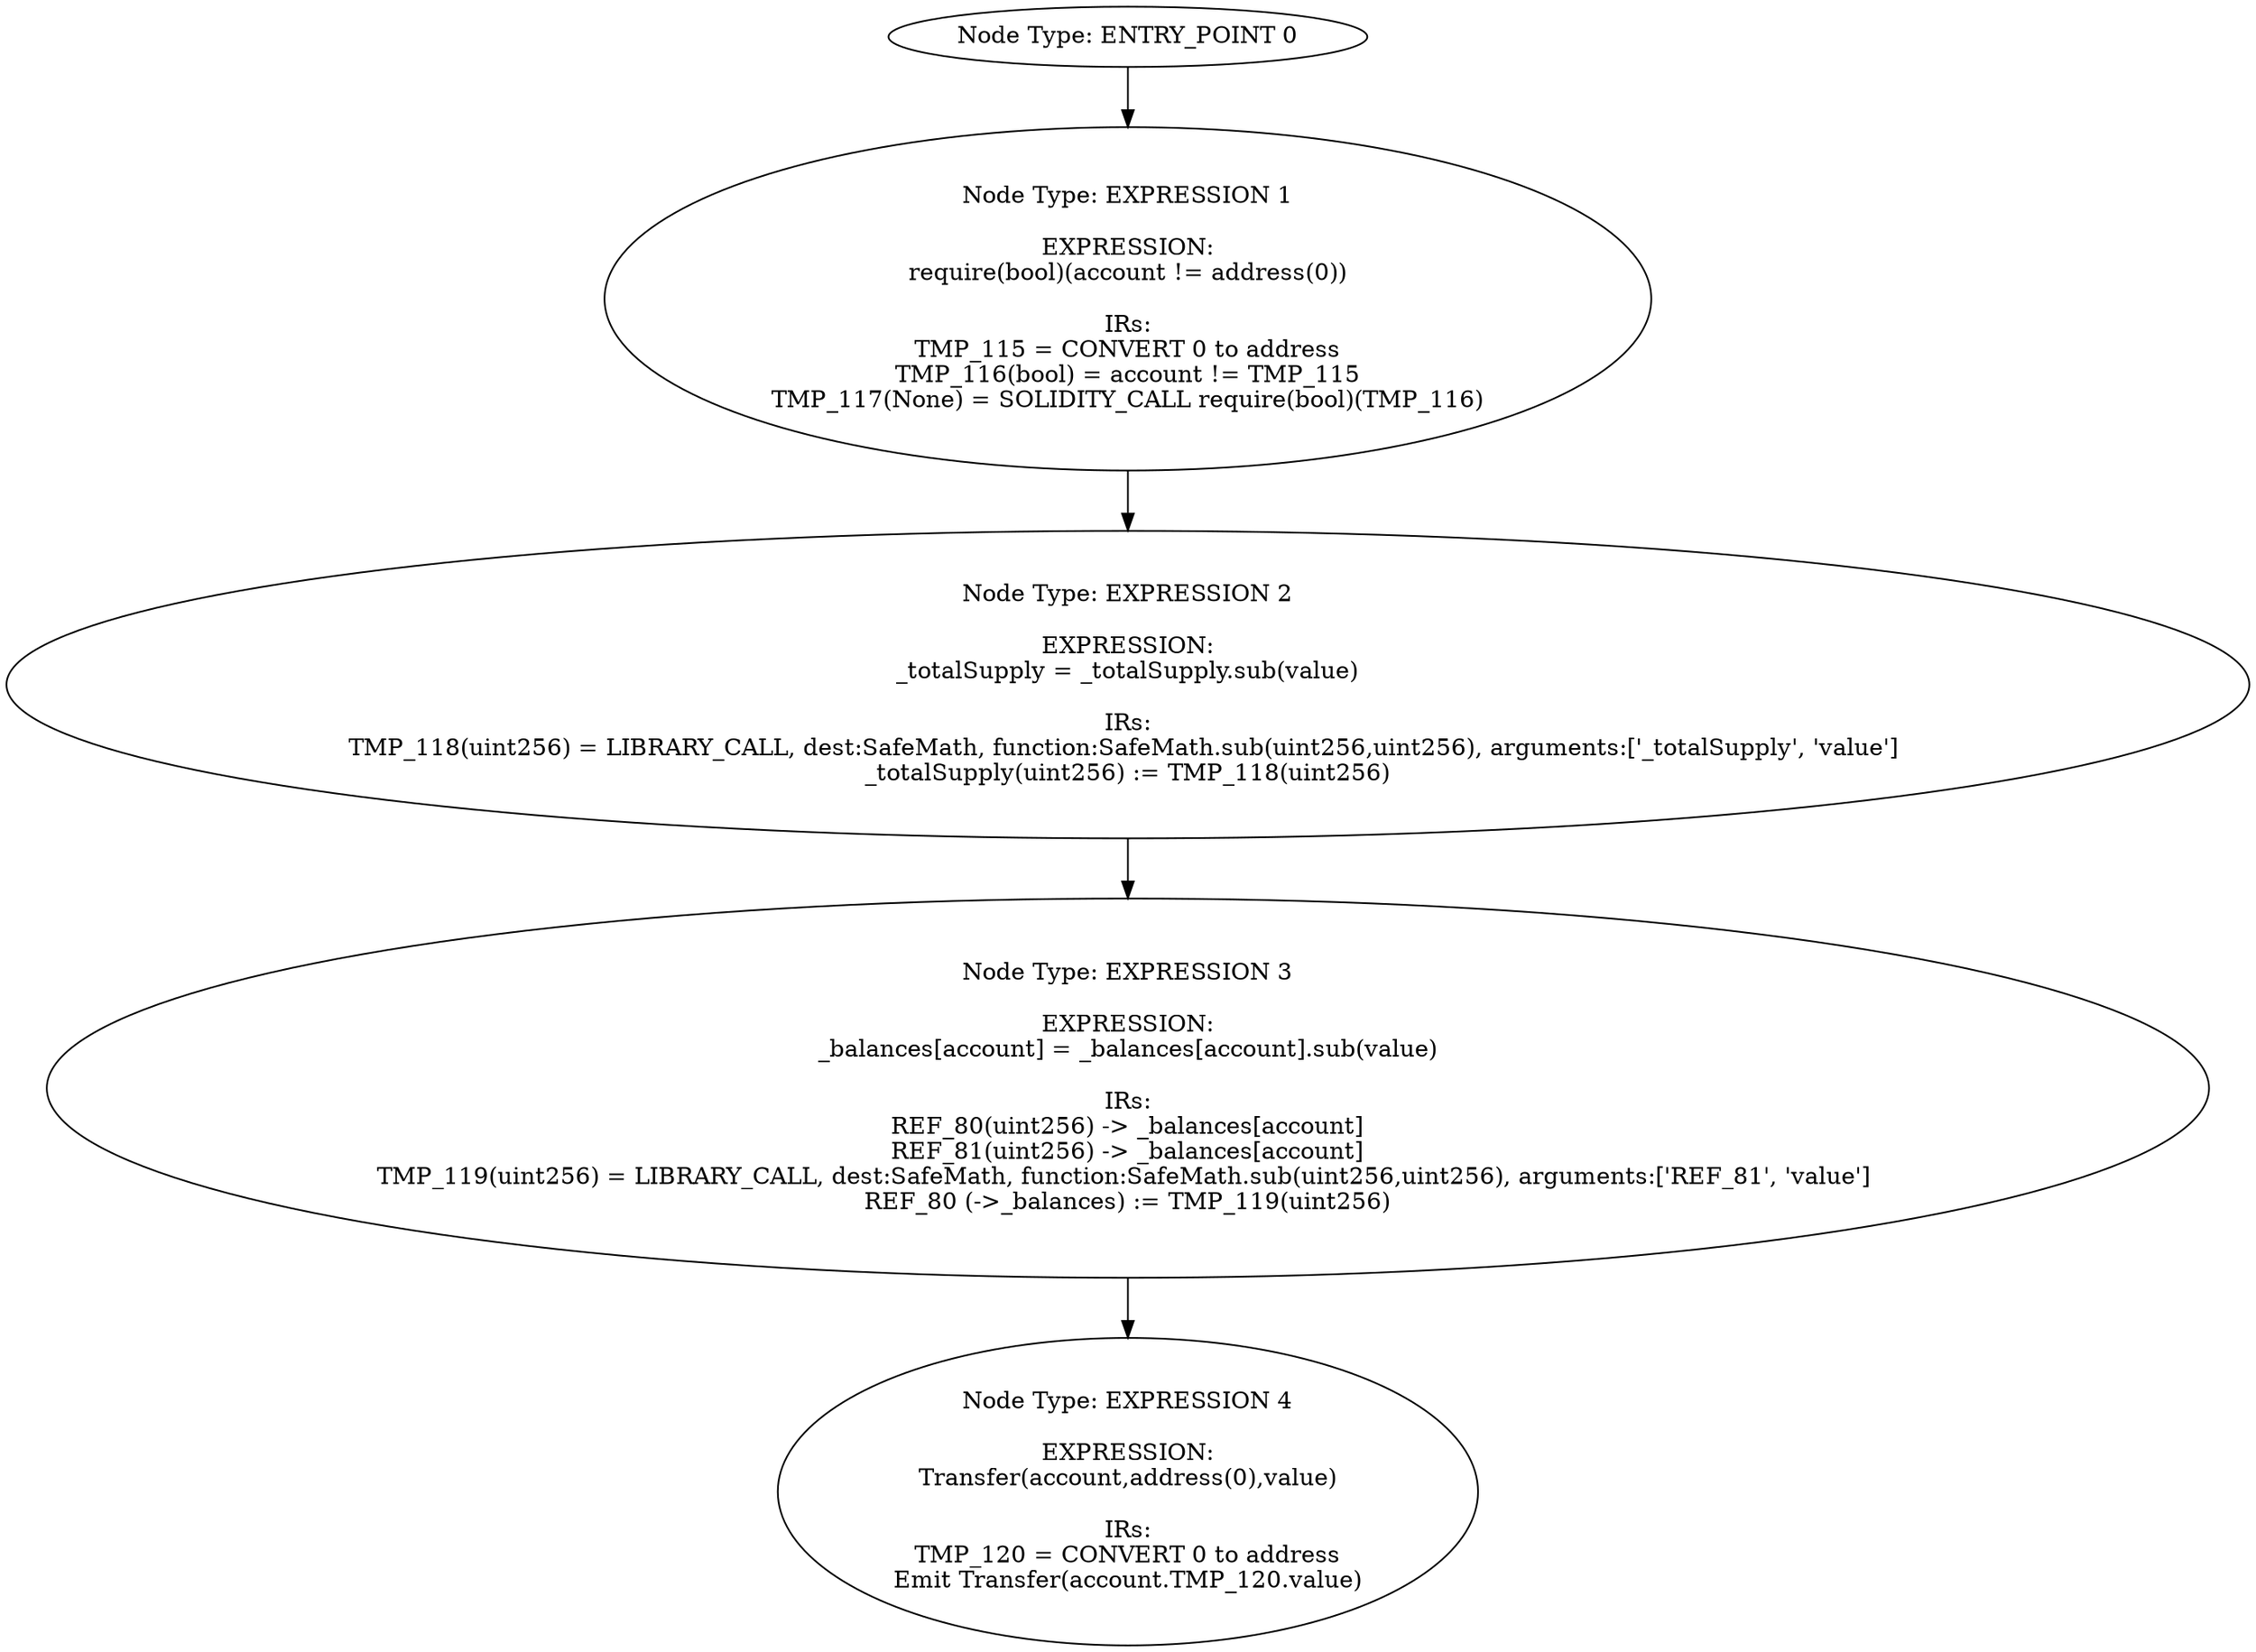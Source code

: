 digraph{
0[label="Node Type: ENTRY_POINT 0
"];
0->1;
1[label="Node Type: EXPRESSION 1

EXPRESSION:
require(bool)(account != address(0))

IRs:
TMP_115 = CONVERT 0 to address
TMP_116(bool) = account != TMP_115
TMP_117(None) = SOLIDITY_CALL require(bool)(TMP_116)"];
1->2;
2[label="Node Type: EXPRESSION 2

EXPRESSION:
_totalSupply = _totalSupply.sub(value)

IRs:
TMP_118(uint256) = LIBRARY_CALL, dest:SafeMath, function:SafeMath.sub(uint256,uint256), arguments:['_totalSupply', 'value'] 
_totalSupply(uint256) := TMP_118(uint256)"];
2->3;
3[label="Node Type: EXPRESSION 3

EXPRESSION:
_balances[account] = _balances[account].sub(value)

IRs:
REF_80(uint256) -> _balances[account]
REF_81(uint256) -> _balances[account]
TMP_119(uint256) = LIBRARY_CALL, dest:SafeMath, function:SafeMath.sub(uint256,uint256), arguments:['REF_81', 'value'] 
REF_80 (->_balances) := TMP_119(uint256)"];
3->4;
4[label="Node Type: EXPRESSION 4

EXPRESSION:
Transfer(account,address(0),value)

IRs:
TMP_120 = CONVERT 0 to address
Emit Transfer(account.TMP_120.value)"];
}
